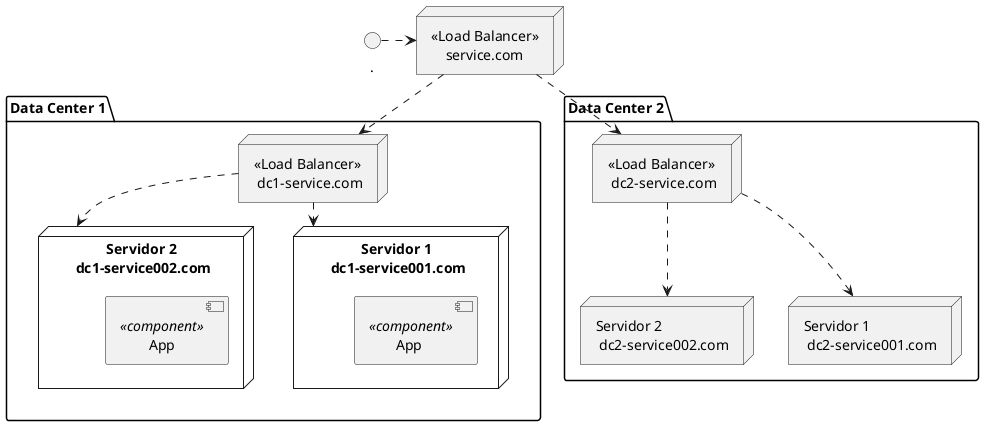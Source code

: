 @startuml lb

top to bottom direction

node "<<Load Balancer>>\n    service.com" as AVI {
}

folder "Data Center 1" as IE1 {
  node "<<Load Balancer>>\n dc1-service.com" as LB1 {
  }

  node "Servidor 2\n dc1-service002.com" as S2 {
    component "App" <<component>> { 
    }
  }
  node "Servidor 1\n dc1-service001.com" as S1 {
    component "App " <<component>> { 
    }
  }
}

folder "Data Center 2" as IE2 {
  node "<<Load Balancer>>\n dc2-service.com" as LB2 {
  }

  node "Servidor 2\n dc2-service002.com" as S22 {
    component "App" <<component>> { 
    }
  }
  node "Servidor 1\n dc2-service001.com" as S21 {
    component "App " <<component>> { 
    }
  }
}

..> AVI 

AVI ..> LB1
AVI ..> LB2

LB1 ..> S1
LB1 ..> S2
LB2 ..> S21
LB2 ..> S22

@enduml
